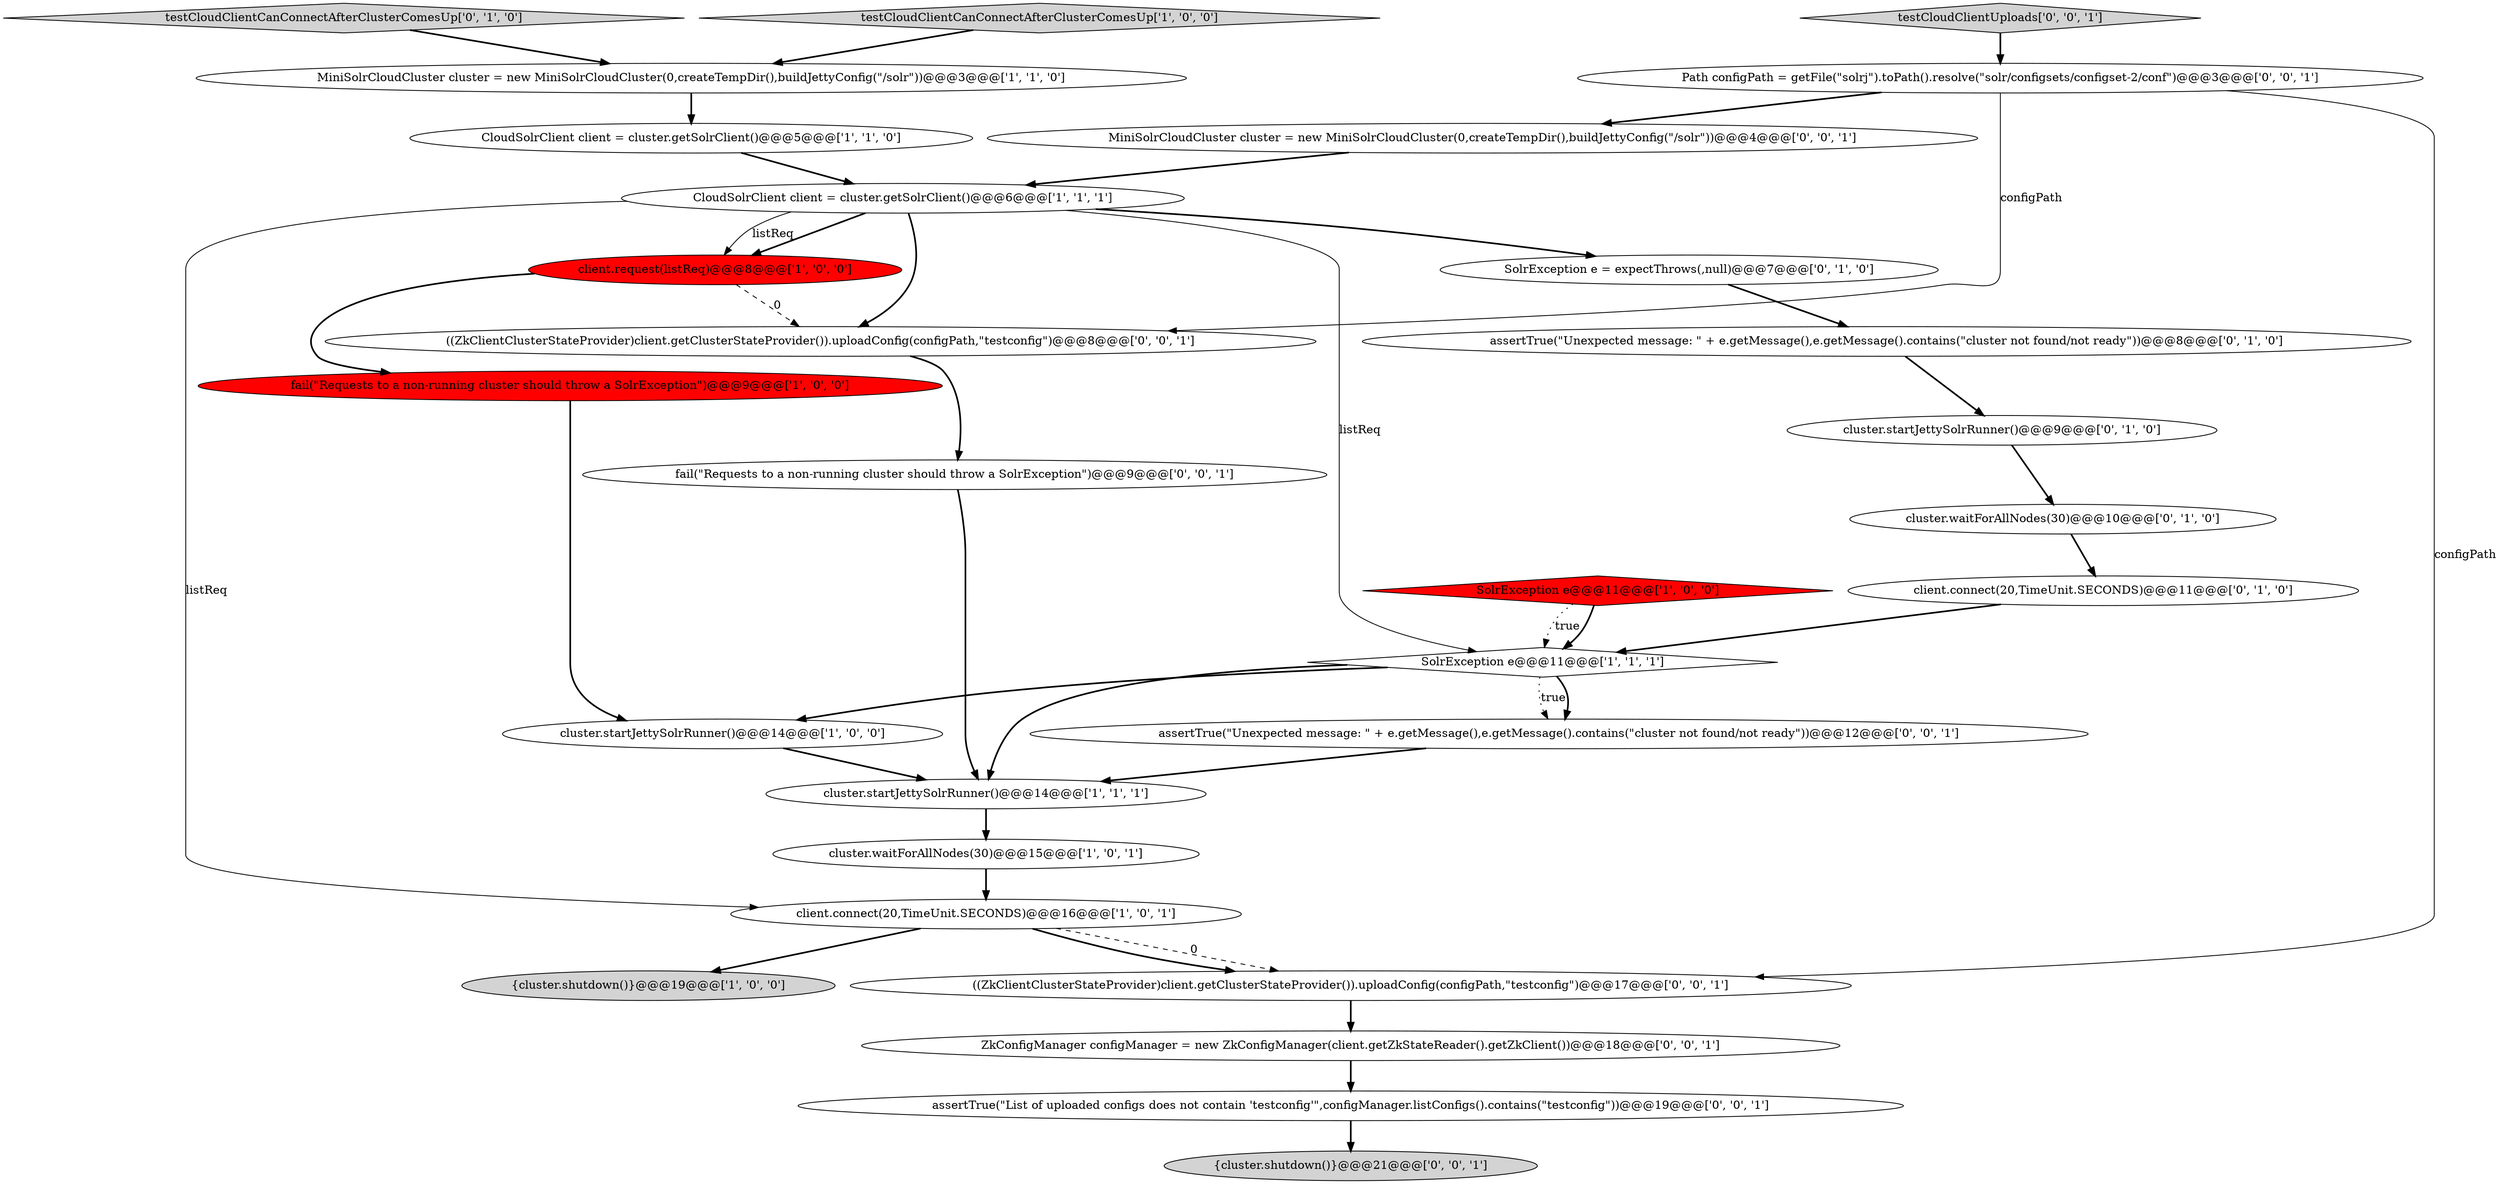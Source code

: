 digraph {
5 [style = filled, label = "cluster.startJettySolrRunner()@@@14@@@['1', '1', '1']", fillcolor = white, shape = ellipse image = "AAA0AAABBB1BBB"];
9 [style = filled, label = "cluster.startJettySolrRunner()@@@14@@@['1', '0', '0']", fillcolor = white, shape = ellipse image = "AAA0AAABBB1BBB"];
6 [style = filled, label = "MiniSolrCloudCluster cluster = new MiniSolrCloudCluster(0,createTempDir(),buildJettyConfig(\"/solr\"))@@@3@@@['1', '1', '0']", fillcolor = white, shape = ellipse image = "AAA0AAABBB1BBB"];
4 [style = filled, label = "CloudSolrClient client = cluster.getSolrClient()@@@6@@@['1', '1', '1']", fillcolor = white, shape = ellipse image = "AAA0AAABBB1BBB"];
11 [style = filled, label = "fail(\"Requests to a non-running cluster should throw a SolrException\")@@@9@@@['1', '0', '0']", fillcolor = red, shape = ellipse image = "AAA1AAABBB1BBB"];
21 [style = filled, label = "((ZkClientClusterStateProvider)client.getClusterStateProvider()).uploadConfig(configPath,\"testconfig\")@@@8@@@['0', '0', '1']", fillcolor = white, shape = ellipse image = "AAA0AAABBB3BBB"];
3 [style = filled, label = "testCloudClientCanConnectAfterClusterComesUp['1', '0', '0']", fillcolor = lightgray, shape = diamond image = "AAA0AAABBB1BBB"];
19 [style = filled, label = "fail(\"Requests to a non-running cluster should throw a SolrException\")@@@9@@@['0', '0', '1']", fillcolor = white, shape = ellipse image = "AAA0AAABBB3BBB"];
26 [style = filled, label = "MiniSolrCloudCluster cluster = new MiniSolrCloudCluster(0,createTempDir(),buildJettyConfig(\"/solr\"))@@@4@@@['0', '0', '1']", fillcolor = white, shape = ellipse image = "AAA0AAABBB3BBB"];
25 [style = filled, label = "assertTrue(\"List of uploaded configs does not contain 'testconfig'\",configManager.listConfigs().contains(\"testconfig\"))@@@19@@@['0', '0', '1']", fillcolor = white, shape = ellipse image = "AAA0AAABBB3BBB"];
16 [style = filled, label = "client.connect(20,TimeUnit.SECONDS)@@@11@@@['0', '1', '0']", fillcolor = white, shape = ellipse image = "AAA0AAABBB2BBB"];
23 [style = filled, label = "((ZkClientClusterStateProvider)client.getClusterStateProvider()).uploadConfig(configPath,\"testconfig\")@@@17@@@['0', '0', '1']", fillcolor = white, shape = ellipse image = "AAA0AAABBB3BBB"];
7 [style = filled, label = "CloudSolrClient client = cluster.getSolrClient()@@@5@@@['1', '1', '0']", fillcolor = white, shape = ellipse image = "AAA0AAABBB1BBB"];
10 [style = filled, label = "client.request(listReq)@@@8@@@['1', '0', '0']", fillcolor = red, shape = ellipse image = "AAA1AAABBB1BBB"];
27 [style = filled, label = "assertTrue(\"Unexpected message: \" + e.getMessage(),e.getMessage().contains(\"cluster not found/not ready\"))@@@12@@@['0', '0', '1']", fillcolor = white, shape = ellipse image = "AAA0AAABBB3BBB"];
24 [style = filled, label = "Path configPath = getFile(\"solrj\").toPath().resolve(\"solr/configsets/configset-2/conf\")@@@3@@@['0', '0', '1']", fillcolor = white, shape = ellipse image = "AAA0AAABBB3BBB"];
17 [style = filled, label = "testCloudClientCanConnectAfterClusterComesUp['0', '1', '0']", fillcolor = lightgray, shape = diamond image = "AAA0AAABBB2BBB"];
0 [style = filled, label = "client.connect(20,TimeUnit.SECONDS)@@@16@@@['1', '0', '1']", fillcolor = white, shape = ellipse image = "AAA0AAABBB1BBB"];
1 [style = filled, label = "{cluster.shutdown()}@@@19@@@['1', '0', '0']", fillcolor = lightgray, shape = ellipse image = "AAA0AAABBB1BBB"];
2 [style = filled, label = "SolrException e@@@11@@@['1', '1', '1']", fillcolor = white, shape = diamond image = "AAA0AAABBB1BBB"];
18 [style = filled, label = "cluster.waitForAllNodes(30)@@@10@@@['0', '1', '0']", fillcolor = white, shape = ellipse image = "AAA0AAABBB2BBB"];
20 [style = filled, label = "testCloudClientUploads['0', '0', '1']", fillcolor = lightgray, shape = diamond image = "AAA0AAABBB3BBB"];
8 [style = filled, label = "cluster.waitForAllNodes(30)@@@15@@@['1', '0', '1']", fillcolor = white, shape = ellipse image = "AAA0AAABBB1BBB"];
13 [style = filled, label = "cluster.startJettySolrRunner()@@@9@@@['0', '1', '0']", fillcolor = white, shape = ellipse image = "AAA0AAABBB2BBB"];
12 [style = filled, label = "SolrException e@@@11@@@['1', '0', '0']", fillcolor = red, shape = diamond image = "AAA1AAABBB1BBB"];
22 [style = filled, label = "ZkConfigManager configManager = new ZkConfigManager(client.getZkStateReader().getZkClient())@@@18@@@['0', '0', '1']", fillcolor = white, shape = ellipse image = "AAA0AAABBB3BBB"];
14 [style = filled, label = "SolrException e = expectThrows(,null)@@@7@@@['0', '1', '0']", fillcolor = white, shape = ellipse image = "AAA0AAABBB2BBB"];
28 [style = filled, label = "{cluster.shutdown()}@@@21@@@['0', '0', '1']", fillcolor = lightgray, shape = ellipse image = "AAA0AAABBB3BBB"];
15 [style = filled, label = "assertTrue(\"Unexpected message: \" + e.getMessage(),e.getMessage().contains(\"cluster not found/not ready\"))@@@8@@@['0', '1', '0']", fillcolor = white, shape = ellipse image = "AAA0AAABBB2BBB"];
4->10 [style = bold, label=""];
5->8 [style = bold, label=""];
22->25 [style = bold, label=""];
4->14 [style = bold, label=""];
15->13 [style = bold, label=""];
25->28 [style = bold, label=""];
10->21 [style = dashed, label="0"];
21->19 [style = bold, label=""];
17->6 [style = bold, label=""];
0->23 [style = dashed, label="0"];
12->2 [style = dotted, label="true"];
4->21 [style = bold, label=""];
4->10 [style = solid, label="listReq"];
3->6 [style = bold, label=""];
7->4 [style = bold, label=""];
2->9 [style = bold, label=""];
16->2 [style = bold, label=""];
11->9 [style = bold, label=""];
26->4 [style = bold, label=""];
4->2 [style = solid, label="listReq"];
24->23 [style = solid, label="configPath"];
24->21 [style = solid, label="configPath"];
8->0 [style = bold, label=""];
19->5 [style = bold, label=""];
24->26 [style = bold, label=""];
12->2 [style = bold, label=""];
23->22 [style = bold, label=""];
0->23 [style = bold, label=""];
2->27 [style = dotted, label="true"];
0->1 [style = bold, label=""];
9->5 [style = bold, label=""];
2->27 [style = bold, label=""];
14->15 [style = bold, label=""];
27->5 [style = bold, label=""];
4->0 [style = solid, label="listReq"];
6->7 [style = bold, label=""];
20->24 [style = bold, label=""];
13->18 [style = bold, label=""];
2->5 [style = bold, label=""];
10->11 [style = bold, label=""];
18->16 [style = bold, label=""];
}
